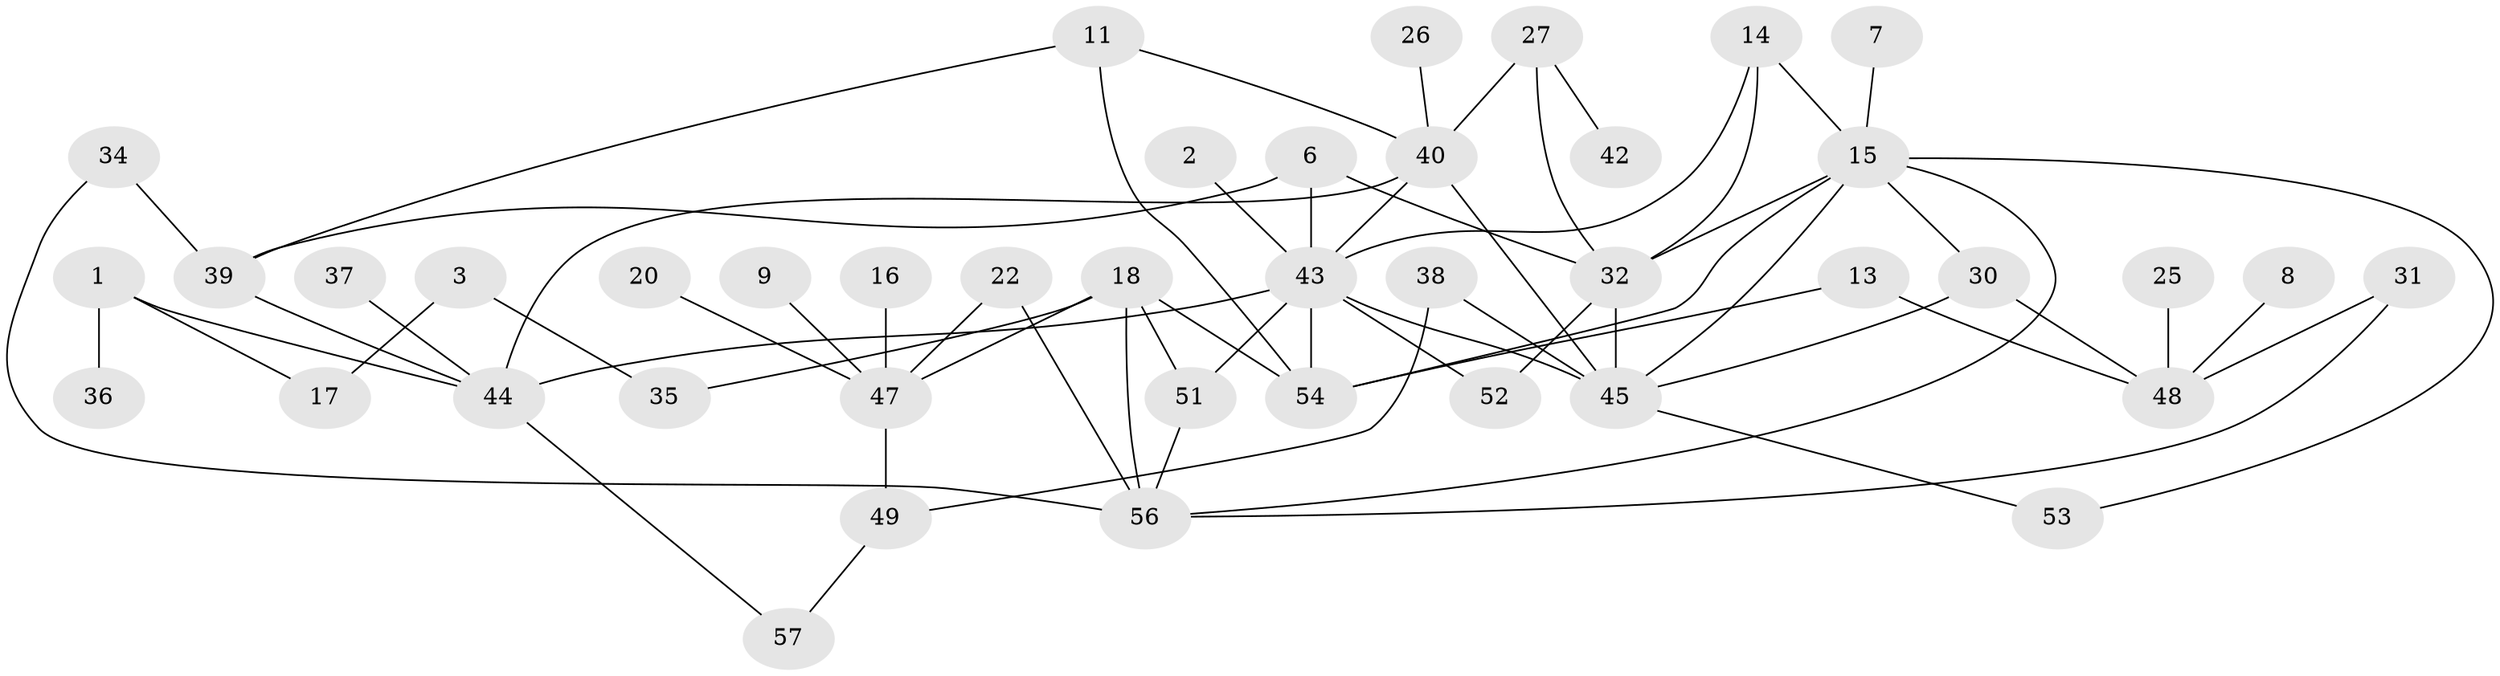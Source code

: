 // original degree distribution, {4: 0.09734513274336283, 3: 0.18584070796460178, 1: 0.24778761061946902, 2: 0.26548672566371684, 0: 0.11504424778761062, 5: 0.035398230088495575, 6: 0.04424778761061947, 7: 0.008849557522123894}
// Generated by graph-tools (version 1.1) at 2025/49/03/09/25 03:49:13]
// undirected, 42 vertices, 65 edges
graph export_dot {
graph [start="1"]
  node [color=gray90,style=filled];
  1;
  2;
  3;
  6;
  7;
  8;
  9;
  11;
  13;
  14;
  15;
  16;
  17;
  18;
  20;
  22;
  25;
  26;
  27;
  30;
  31;
  32;
  34;
  35;
  36;
  37;
  38;
  39;
  40;
  42;
  43;
  44;
  45;
  47;
  48;
  49;
  51;
  52;
  53;
  54;
  56;
  57;
  1 -- 17 [weight=1.0];
  1 -- 36 [weight=1.0];
  1 -- 44 [weight=1.0];
  2 -- 43 [weight=1.0];
  3 -- 17 [weight=1.0];
  3 -- 35 [weight=1.0];
  6 -- 32 [weight=1.0];
  6 -- 39 [weight=1.0];
  6 -- 43 [weight=1.0];
  7 -- 15 [weight=1.0];
  8 -- 48 [weight=1.0];
  9 -- 47 [weight=1.0];
  11 -- 39 [weight=1.0];
  11 -- 40 [weight=1.0];
  11 -- 54 [weight=1.0];
  13 -- 48 [weight=1.0];
  13 -- 54 [weight=1.0];
  14 -- 15 [weight=1.0];
  14 -- 32 [weight=1.0];
  14 -- 43 [weight=1.0];
  15 -- 30 [weight=1.0];
  15 -- 32 [weight=2.0];
  15 -- 45 [weight=2.0];
  15 -- 53 [weight=1.0];
  15 -- 54 [weight=1.0];
  15 -- 56 [weight=1.0];
  16 -- 47 [weight=1.0];
  18 -- 35 [weight=1.0];
  18 -- 47 [weight=1.0];
  18 -- 51 [weight=1.0];
  18 -- 54 [weight=1.0];
  18 -- 56 [weight=1.0];
  20 -- 47 [weight=1.0];
  22 -- 47 [weight=1.0];
  22 -- 56 [weight=1.0];
  25 -- 48 [weight=1.0];
  26 -- 40 [weight=1.0];
  27 -- 32 [weight=1.0];
  27 -- 40 [weight=1.0];
  27 -- 42 [weight=1.0];
  30 -- 45 [weight=1.0];
  30 -- 48 [weight=1.0];
  31 -- 48 [weight=1.0];
  31 -- 56 [weight=1.0];
  32 -- 45 [weight=1.0];
  32 -- 52 [weight=1.0];
  34 -- 39 [weight=1.0];
  34 -- 56 [weight=1.0];
  37 -- 44 [weight=1.0];
  38 -- 45 [weight=1.0];
  38 -- 49 [weight=1.0];
  39 -- 44 [weight=1.0];
  40 -- 43 [weight=1.0];
  40 -- 44 [weight=1.0];
  40 -- 45 [weight=1.0];
  43 -- 44 [weight=1.0];
  43 -- 45 [weight=2.0];
  43 -- 51 [weight=1.0];
  43 -- 52 [weight=1.0];
  43 -- 54 [weight=1.0];
  44 -- 57 [weight=1.0];
  45 -- 53 [weight=1.0];
  47 -- 49 [weight=1.0];
  49 -- 57 [weight=1.0];
  51 -- 56 [weight=1.0];
}
